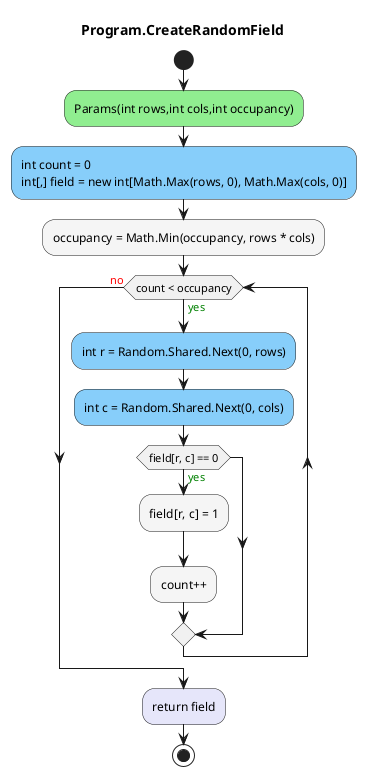 @startuml Program.CreateRandomField
title Program.CreateRandomField
start
#LightGreen:Params(int rows,int cols,int occupancy);
#LightSkyBlue:int count = 0\nint[,] field = new int[Math.Max(rows, 0), Math.Max(cols, 0)];
#WhiteSmoke:occupancy = Math.Min(occupancy, rows * cols);
while (count < occupancy) is (<color:green>yes)
        #LightSkyBlue:int r = Random.Shared.Next(0, rows);
        #LightSkyBlue:int c = Random.Shared.Next(0, cols);
        if (field[r, c] == 0) then (<color:green>yes)
                #WhiteSmoke:field[r, c] = 1;
                #WhiteSmoke:count++;
        endif
endwhile (<color:red>no)
#Lavender:return field;
stop
@enduml
